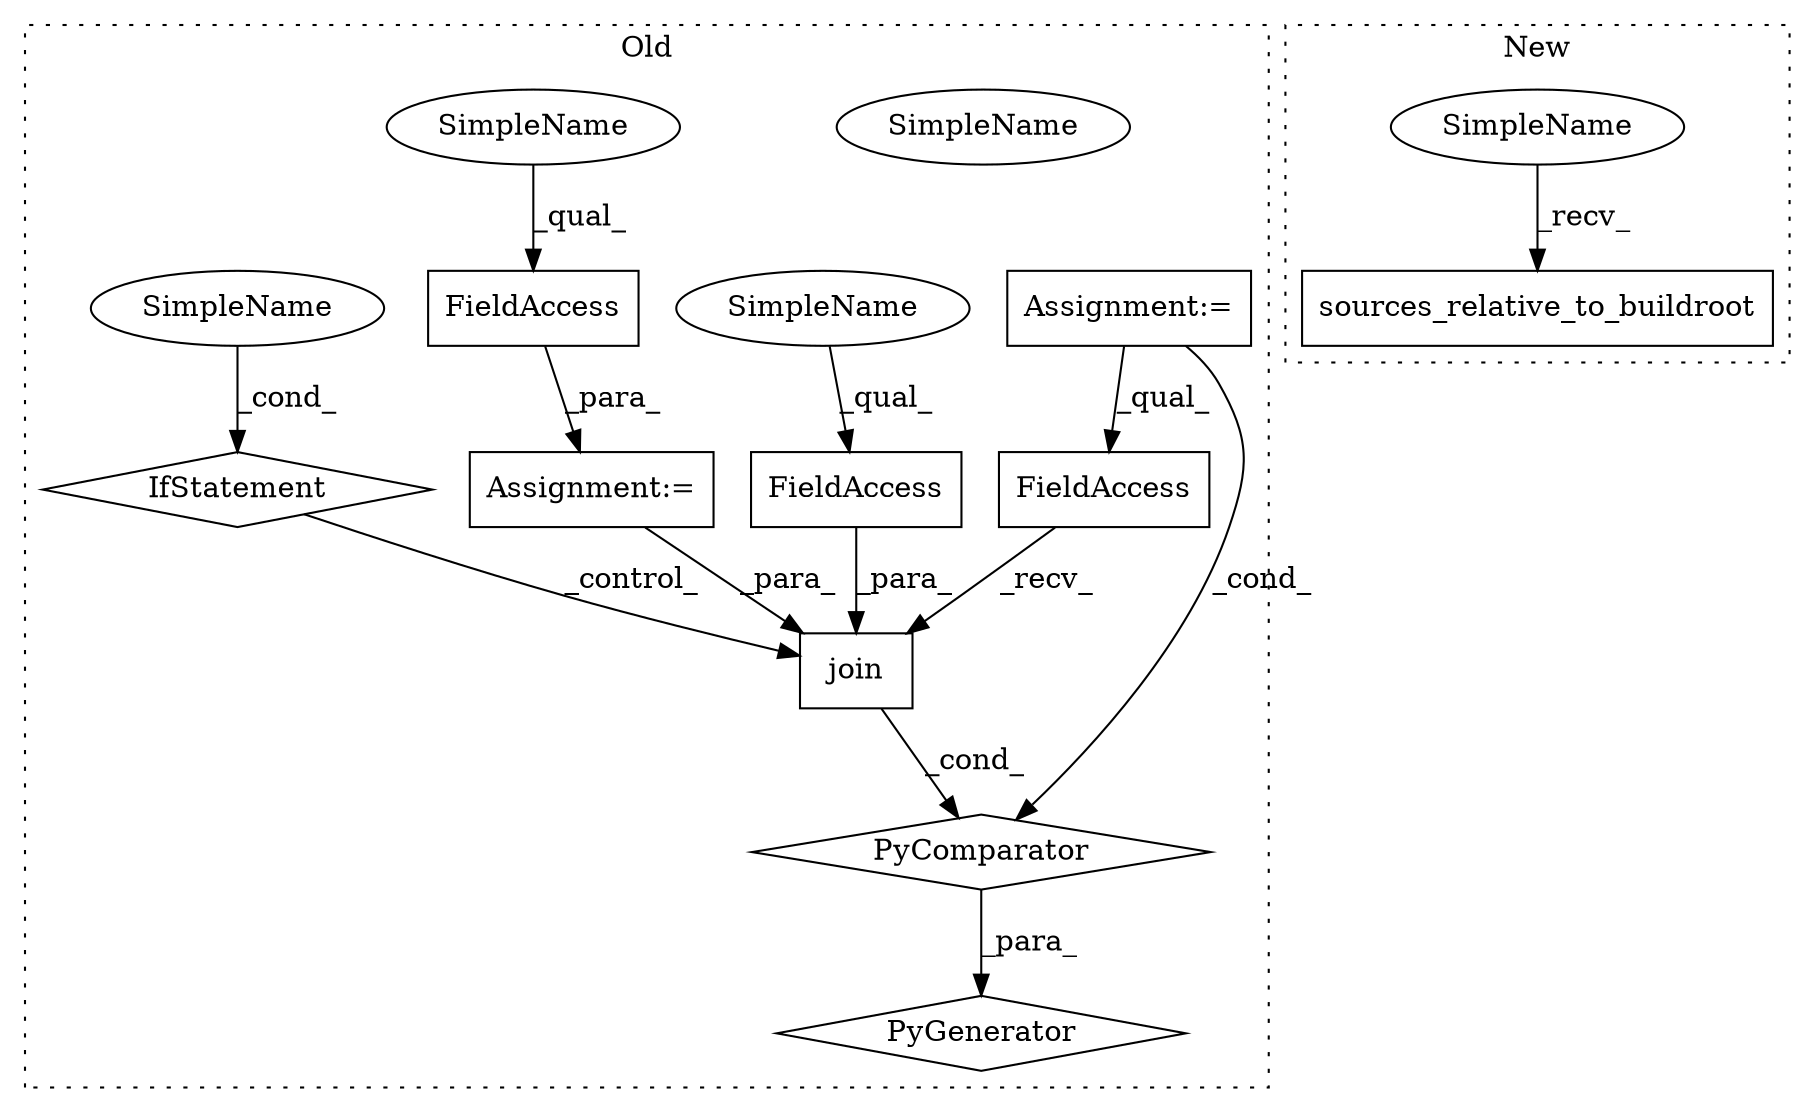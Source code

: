 digraph G {
subgraph cluster0 {
1 [label="IfStatement" a="25" s="1083" l="35" shape="diamond"];
3 [label="join" a="32" s="988,1018" l="5,1" shape="box"];
4 [label="PyComparator" a="113" s="1083" l="35" shape="diamond"];
5 [label="FieldAccess" a="22" s="980" l="7" shape="box"];
6 [label="FieldAccess" a="22" s="993" l="18" shape="box"];
7 [label="SimpleName" a="42" s="1113" l="5" shape="ellipse"];
8 [label="Assignment:=" a="7" s="1083" l="35" shape="box"];
9 [label="FieldAccess" a="22" s="1095" l="14" shape="box"];
10 [label="Assignment:=" a="7" s="770" l="2" shape="box"];
11 [label="PyGenerator" a="107" s="980" l="144" shape="diamond"];
12 [label="SimpleName" a="42" s="993" l="6" shape="ellipse"];
13 [label="SimpleName" a="42" s="1095" l="6" shape="ellipse"];
15 [label="SimpleName" a="42" s="1113" l="5" shape="ellipse"];
label = "Old";
style="dotted";
}
subgraph cluster1 {
2 [label="sources_relative_to_buildroot" a="32" s="947" l="31" shape="box"];
14 [label="SimpleName" a="42" s="940" l="6" shape="ellipse"];
label = "New";
style="dotted";
}
1 -> 3 [label="_control_"];
3 -> 4 [label="_cond_"];
4 -> 11 [label="_para_"];
5 -> 3 [label="_recv_"];
6 -> 3 [label="_para_"];
8 -> 3 [label="_para_"];
9 -> 8 [label="_para_"];
10 -> 4 [label="_cond_"];
10 -> 5 [label="_qual_"];
12 -> 6 [label="_qual_"];
13 -> 9 [label="_qual_"];
14 -> 2 [label="_recv_"];
15 -> 1 [label="_cond_"];
}